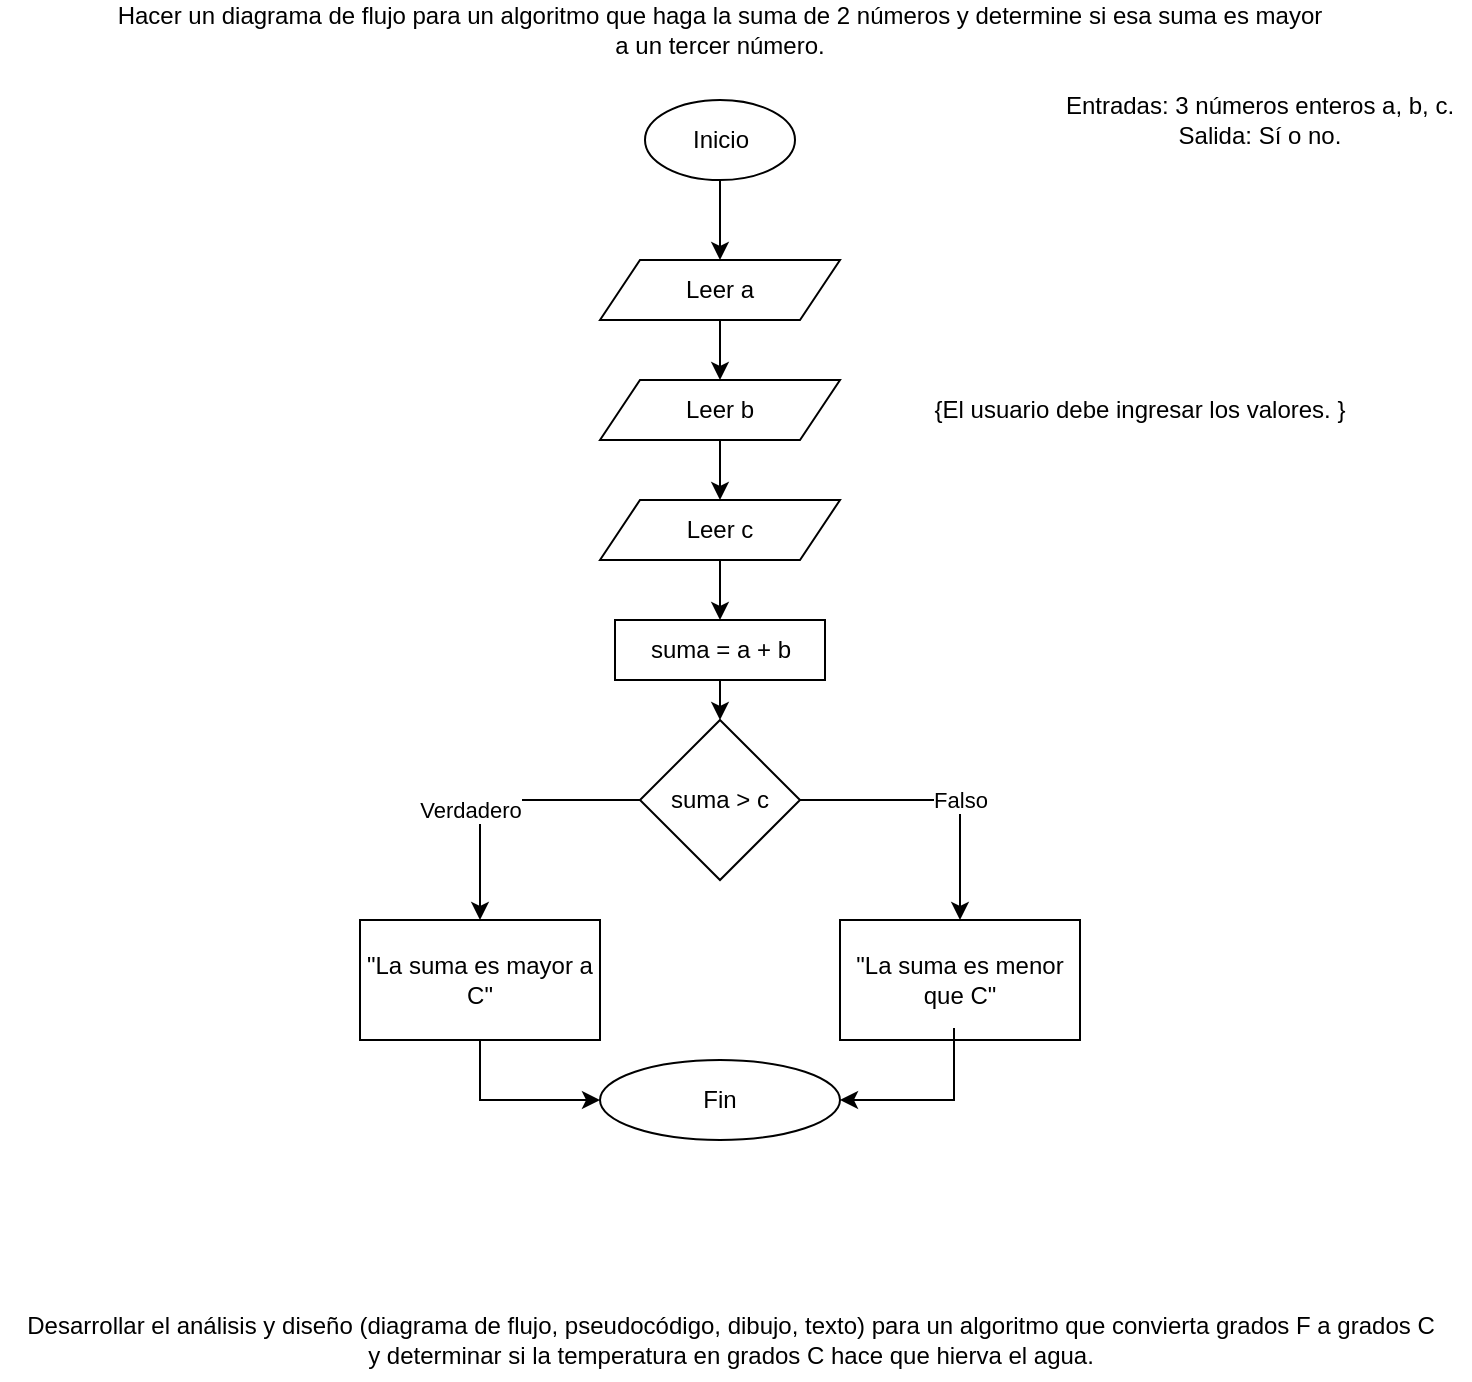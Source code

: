 <mxfile version="21.7.2" type="device">
  <diagram id="C5RBs43oDa-KdzZeNtuy" name="Page-1">
    <mxGraphModel dx="828" dy="481" grid="1" gridSize="10" guides="1" tooltips="1" connect="1" arrows="1" fold="1" page="1" pageScale="1" pageWidth="827" pageHeight="1169" math="0" shadow="0">
      <root>
        <mxCell id="WIyWlLk6GJQsqaUBKTNV-0" />
        <mxCell id="WIyWlLk6GJQsqaUBKTNV-1" parent="WIyWlLk6GJQsqaUBKTNV-0" />
        <mxCell id="EhizVNxVK-_BILBCCZbq-0" value="Hacer un diagrama de flujo para un algoritmo que haga la suma de 2 números y determine si esa suma es mayor a un tercer número." style="text;html=1;strokeColor=none;fillColor=none;align=center;verticalAlign=middle;whiteSpace=wrap;rounded=0;" vertex="1" parent="WIyWlLk6GJQsqaUBKTNV-1">
          <mxGeometry x="80" y="30" width="610" height="30" as="geometry" />
        </mxCell>
        <mxCell id="EhizVNxVK-_BILBCCZbq-1" value="Inicio" style="ellipse;whiteSpace=wrap;html=1;" vertex="1" parent="WIyWlLk6GJQsqaUBKTNV-1">
          <mxGeometry x="347.5" y="80" width="75" height="40" as="geometry" />
        </mxCell>
        <mxCell id="EhizVNxVK-_BILBCCZbq-2" value="Entradas: 3 números enteros a, b, c.&lt;br&gt;Salida: Sí o no." style="text;html=1;strokeColor=none;fillColor=none;align=center;verticalAlign=middle;whiteSpace=wrap;rounded=0;" vertex="1" parent="WIyWlLk6GJQsqaUBKTNV-1">
          <mxGeometry x="550" y="70" width="210" height="40" as="geometry" />
        </mxCell>
        <mxCell id="EhizVNxVK-_BILBCCZbq-3" value="Leer a" style="shape=parallelogram;perimeter=parallelogramPerimeter;whiteSpace=wrap;html=1;fixedSize=1;" vertex="1" parent="WIyWlLk6GJQsqaUBKTNV-1">
          <mxGeometry x="325" y="160" width="120" height="30" as="geometry" />
        </mxCell>
        <mxCell id="EhizVNxVK-_BILBCCZbq-4" value="" style="endArrow=classic;html=1;rounded=0;exitX=0.5;exitY=1;exitDx=0;exitDy=0;entryX=0.5;entryY=0;entryDx=0;entryDy=0;" edge="1" parent="WIyWlLk6GJQsqaUBKTNV-1" source="EhizVNxVK-_BILBCCZbq-1" target="EhizVNxVK-_BILBCCZbq-3">
          <mxGeometry width="50" height="50" relative="1" as="geometry">
            <mxPoint x="390" y="280" as="sourcePoint" />
            <mxPoint x="440" y="230" as="targetPoint" />
          </mxGeometry>
        </mxCell>
        <mxCell id="EhizVNxVK-_BILBCCZbq-5" value="Leer b" style="shape=parallelogram;perimeter=parallelogramPerimeter;whiteSpace=wrap;html=1;fixedSize=1;" vertex="1" parent="WIyWlLk6GJQsqaUBKTNV-1">
          <mxGeometry x="325" y="220" width="120" height="30" as="geometry" />
        </mxCell>
        <mxCell id="EhizVNxVK-_BILBCCZbq-6" value="Leer c" style="shape=parallelogram;perimeter=parallelogramPerimeter;whiteSpace=wrap;html=1;fixedSize=1;" vertex="1" parent="WIyWlLk6GJQsqaUBKTNV-1">
          <mxGeometry x="325" y="280" width="120" height="30" as="geometry" />
        </mxCell>
        <mxCell id="EhizVNxVK-_BILBCCZbq-7" value="" style="endArrow=classic;html=1;rounded=0;exitX=0.5;exitY=1;exitDx=0;exitDy=0;entryX=0.5;entryY=0;entryDx=0;entryDy=0;" edge="1" parent="WIyWlLk6GJQsqaUBKTNV-1" source="EhizVNxVK-_BILBCCZbq-3" target="EhizVNxVK-_BILBCCZbq-5">
          <mxGeometry width="50" height="50" relative="1" as="geometry">
            <mxPoint x="390" y="280" as="sourcePoint" />
            <mxPoint x="440" y="230" as="targetPoint" />
          </mxGeometry>
        </mxCell>
        <mxCell id="EhizVNxVK-_BILBCCZbq-8" value="" style="endArrow=classic;html=1;rounded=0;exitX=0.5;exitY=1;exitDx=0;exitDy=0;entryX=0.5;entryY=0;entryDx=0;entryDy=0;" edge="1" parent="WIyWlLk6GJQsqaUBKTNV-1" source="EhizVNxVK-_BILBCCZbq-5" target="EhizVNxVK-_BILBCCZbq-6">
          <mxGeometry width="50" height="50" relative="1" as="geometry">
            <mxPoint x="390" y="280" as="sourcePoint" />
            <mxPoint x="380" y="300" as="targetPoint" />
          </mxGeometry>
        </mxCell>
        <mxCell id="EhizVNxVK-_BILBCCZbq-9" value="{El usuario debe ingresar los valores. }" style="text;html=1;strokeColor=none;fillColor=none;align=center;verticalAlign=middle;whiteSpace=wrap;rounded=0;" vertex="1" parent="WIyWlLk6GJQsqaUBKTNV-1">
          <mxGeometry x="470" y="220" width="250" height="30" as="geometry" />
        </mxCell>
        <mxCell id="EhizVNxVK-_BILBCCZbq-10" value="suma = a + b" style="rounded=0;whiteSpace=wrap;html=1;" vertex="1" parent="WIyWlLk6GJQsqaUBKTNV-1">
          <mxGeometry x="332.5" y="340" width="105" height="30" as="geometry" />
        </mxCell>
        <mxCell id="EhizVNxVK-_BILBCCZbq-11" value="" style="endArrow=classic;html=1;rounded=0;exitX=0.5;exitY=1;exitDx=0;exitDy=0;entryX=0.5;entryY=0;entryDx=0;entryDy=0;" edge="1" parent="WIyWlLk6GJQsqaUBKTNV-1" source="EhizVNxVK-_BILBCCZbq-6" target="EhizVNxVK-_BILBCCZbq-10">
          <mxGeometry width="50" height="50" relative="1" as="geometry">
            <mxPoint x="390" y="350" as="sourcePoint" />
            <mxPoint x="440" y="300" as="targetPoint" />
          </mxGeometry>
        </mxCell>
        <mxCell id="EhizVNxVK-_BILBCCZbq-13" value="suma &amp;gt; c" style="rhombus;whiteSpace=wrap;html=1;" vertex="1" parent="WIyWlLk6GJQsqaUBKTNV-1">
          <mxGeometry x="345" y="390" width="80" height="80" as="geometry" />
        </mxCell>
        <mxCell id="EhizVNxVK-_BILBCCZbq-14" value="" style="endArrow=classic;html=1;rounded=0;exitX=0.5;exitY=1;exitDx=0;exitDy=0;entryX=0.5;entryY=0;entryDx=0;entryDy=0;" edge="1" parent="WIyWlLk6GJQsqaUBKTNV-1" source="EhizVNxVK-_BILBCCZbq-10" target="EhizVNxVK-_BILBCCZbq-13">
          <mxGeometry width="50" height="50" relative="1" as="geometry">
            <mxPoint x="390" y="430" as="sourcePoint" />
            <mxPoint x="440" y="380" as="targetPoint" />
          </mxGeometry>
        </mxCell>
        <mxCell id="EhizVNxVK-_BILBCCZbq-15" value="&quot;La suma es mayor a C&quot;" style="rounded=0;whiteSpace=wrap;html=1;" vertex="1" parent="WIyWlLk6GJQsqaUBKTNV-1">
          <mxGeometry x="205" y="490" width="120" height="60" as="geometry" />
        </mxCell>
        <mxCell id="EhizVNxVK-_BILBCCZbq-16" value="&quot;La suma es menor que C&quot;" style="rounded=0;whiteSpace=wrap;html=1;" vertex="1" parent="WIyWlLk6GJQsqaUBKTNV-1">
          <mxGeometry x="445" y="490" width="120" height="60" as="geometry" />
        </mxCell>
        <mxCell id="EhizVNxVK-_BILBCCZbq-17" value="" style="endArrow=classic;html=1;rounded=0;exitX=1;exitY=0.5;exitDx=0;exitDy=0;entryX=0.5;entryY=0;entryDx=0;entryDy=0;edgeStyle=orthogonalEdgeStyle;" edge="1" parent="WIyWlLk6GJQsqaUBKTNV-1" source="EhizVNxVK-_BILBCCZbq-13" target="EhizVNxVK-_BILBCCZbq-16">
          <mxGeometry width="50" height="50" relative="1" as="geometry">
            <mxPoint x="390" y="510" as="sourcePoint" />
            <mxPoint x="440" y="460" as="targetPoint" />
          </mxGeometry>
        </mxCell>
        <mxCell id="EhizVNxVK-_BILBCCZbq-20" value="Falso" style="edgeLabel;html=1;align=center;verticalAlign=middle;resizable=0;points=[];" vertex="1" connectable="0" parent="EhizVNxVK-_BILBCCZbq-17">
          <mxGeometry x="0.253" relative="1" as="geometry">
            <mxPoint y="-8" as="offset" />
          </mxGeometry>
        </mxCell>
        <mxCell id="EhizVNxVK-_BILBCCZbq-18" value="" style="endArrow=classic;html=1;rounded=0;exitX=0;exitY=0.5;exitDx=0;exitDy=0;entryX=0.5;entryY=0;entryDx=0;entryDy=0;edgeStyle=orthogonalEdgeStyle;" edge="1" parent="WIyWlLk6GJQsqaUBKTNV-1" source="EhizVNxVK-_BILBCCZbq-13" target="EhizVNxVK-_BILBCCZbq-15">
          <mxGeometry width="50" height="50" relative="1" as="geometry">
            <mxPoint x="390" y="510" as="sourcePoint" />
            <mxPoint x="440" y="460" as="targetPoint" />
          </mxGeometry>
        </mxCell>
        <mxCell id="EhizVNxVK-_BILBCCZbq-19" value="Verdadero" style="edgeLabel;html=1;align=center;verticalAlign=middle;resizable=0;points=[];" vertex="1" connectable="0" parent="EhizVNxVK-_BILBCCZbq-18">
          <mxGeometry x="0.213" y="-5" relative="1" as="geometry">
            <mxPoint as="offset" />
          </mxGeometry>
        </mxCell>
        <mxCell id="EhizVNxVK-_BILBCCZbq-21" value="Fin" style="ellipse;whiteSpace=wrap;html=1;" vertex="1" parent="WIyWlLk6GJQsqaUBKTNV-1">
          <mxGeometry x="325" y="560" width="120" height="40" as="geometry" />
        </mxCell>
        <mxCell id="EhizVNxVK-_BILBCCZbq-22" value="" style="endArrow=classic;html=1;rounded=0;exitX=0.5;exitY=1;exitDx=0;exitDy=0;entryX=0;entryY=0.5;entryDx=0;entryDy=0;edgeStyle=orthogonalEdgeStyle;" edge="1" parent="WIyWlLk6GJQsqaUBKTNV-1" source="EhizVNxVK-_BILBCCZbq-15" target="EhizVNxVK-_BILBCCZbq-21">
          <mxGeometry width="50" height="50" relative="1" as="geometry">
            <mxPoint x="390" y="660" as="sourcePoint" />
            <mxPoint x="440" y="610" as="targetPoint" />
          </mxGeometry>
        </mxCell>
        <mxCell id="EhizVNxVK-_BILBCCZbq-23" value="" style="endArrow=classic;html=1;rounded=0;entryX=1;entryY=0.5;entryDx=0;entryDy=0;exitX=0.475;exitY=0.9;exitDx=0;exitDy=0;exitPerimeter=0;edgeStyle=orthogonalEdgeStyle;" edge="1" parent="WIyWlLk6GJQsqaUBKTNV-1" source="EhizVNxVK-_BILBCCZbq-16" target="EhizVNxVK-_BILBCCZbq-21">
          <mxGeometry width="50" height="50" relative="1" as="geometry">
            <mxPoint x="390" y="660" as="sourcePoint" />
            <mxPoint x="440" y="610" as="targetPoint" />
          </mxGeometry>
        </mxCell>
        <mxCell id="EhizVNxVK-_BILBCCZbq-29" value="Desarrollar el análisis y diseño (diagrama de flujo, pseudocódigo, dibujo, texto) para un algoritmo que convierta grados F a grados C &lt;br&gt;y determinar si la temperatura en grados C hace que hierva el agua." style="text;html=1;align=center;verticalAlign=middle;resizable=0;points=[];autosize=1;strokeColor=none;fillColor=none;" vertex="1" parent="WIyWlLk6GJQsqaUBKTNV-1">
          <mxGeometry x="25" y="680" width="730" height="40" as="geometry" />
        </mxCell>
      </root>
    </mxGraphModel>
  </diagram>
</mxfile>
